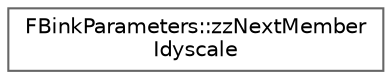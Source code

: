 digraph "Graphical Class Hierarchy"
{
 // INTERACTIVE_SVG=YES
 // LATEX_PDF_SIZE
  bgcolor="transparent";
  edge [fontname=Helvetica,fontsize=10,labelfontname=Helvetica,labelfontsize=10];
  node [fontname=Helvetica,fontsize=10,shape=box,height=0.2,width=0.4];
  rankdir="LR";
  Node0 [id="Node000000",label="FBinkParameters::zzNextMember\lIdyscale",height=0.2,width=0.4,color="grey40", fillcolor="white", style="filled",URL="$d3/dae/structFBinkParameters_1_1zzNextMemberIdyscale.html",tooltip=" "];
}
